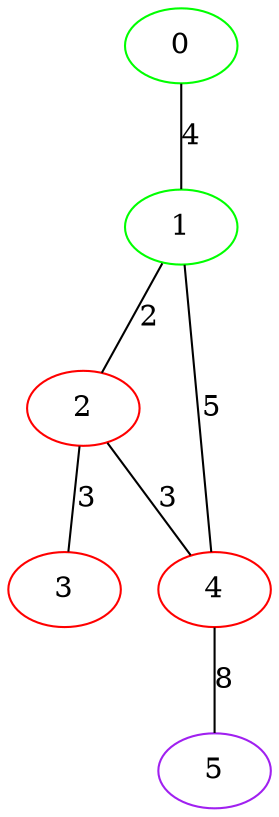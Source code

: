 graph "" {
0 [color=green, weight=2];
1 [color=green, weight=2];
2 [color=red, weight=1];
3 [color=red, weight=1];
4 [color=red, weight=1];
5 [color=purple, weight=4];
0 -- 1  [key=0, label=4];
1 -- 2  [key=0, label=2];
1 -- 4  [key=0, label=5];
2 -- 3  [key=0, label=3];
2 -- 4  [key=0, label=3];
4 -- 5  [key=0, label=8];
}
